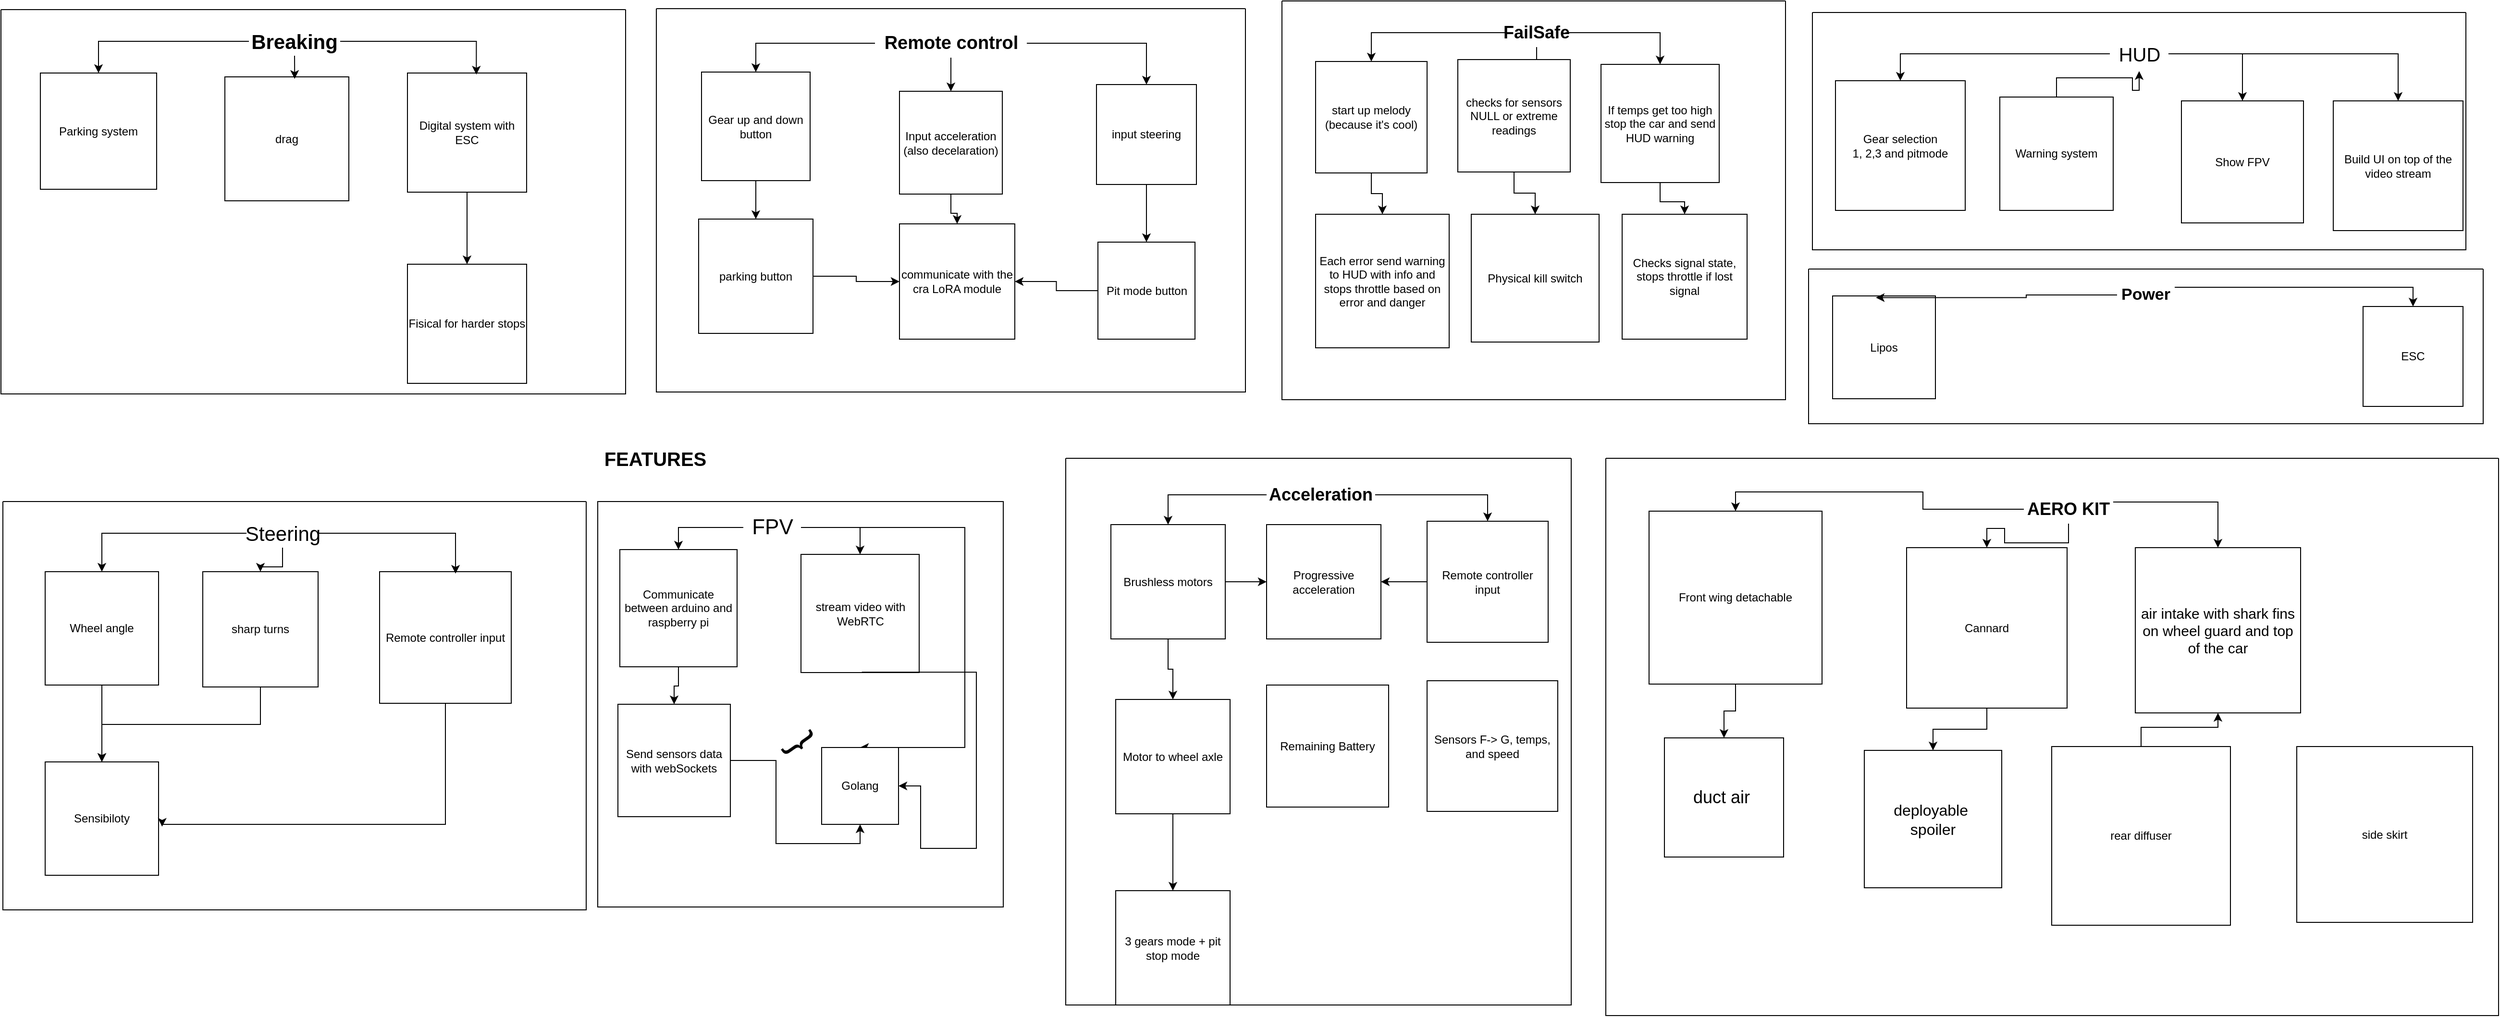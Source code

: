 <mxfile version="28.0.9">
  <diagram name="Page-1" id="JxidGCts-E5ZQeckzJOy">
    <mxGraphModel dx="1913" dy="1540" grid="0" gridSize="10" guides="1" tooltips="1" connect="1" arrows="1" fold="1" page="0" pageScale="1" pageWidth="827" pageHeight="1169" math="0" shadow="0">
      <root>
        <mxCell id="0" />
        <mxCell id="1" parent="0" />
        <mxCell id="IJfCRK938yNYVS1qdQrZ-1" value="" style="whiteSpace=wrap;html=1;aspect=fixed;" parent="1" vertex="1">
          <mxGeometry x="95" y="119" width="422" height="422" as="geometry" />
        </mxCell>
        <mxCell id="IJfCRK938yNYVS1qdQrZ-3" value="&lt;font style=&quot;font-size: 20px;&quot;&gt;&lt;b&gt;FEATURES&lt;/b&gt;&lt;/font&gt;" style="text;html=1;align=center;verticalAlign=middle;whiteSpace=wrap;rounded=0;" parent="1" vertex="1">
          <mxGeometry x="125" y="59" width="60" height="30" as="geometry" />
        </mxCell>
        <mxCell id="IJfCRK938yNYVS1qdQrZ-8" style="edgeStyle=orthogonalEdgeStyle;rounded=0;orthogonalLoop=1;jettySize=auto;html=1;exitX=0.5;exitY=1;exitDx=0;exitDy=0;" parent="1" source="IJfCRK938yNYVS1qdQrZ-4" target="IJfCRK938yNYVS1qdQrZ-7" edge="1">
          <mxGeometry relative="1" as="geometry" />
        </mxCell>
        <mxCell id="IJfCRK938yNYVS1qdQrZ-4" value="Communicate between arduino and raspberry pi" style="whiteSpace=wrap;html=1;aspect=fixed;" parent="1" vertex="1">
          <mxGeometry x="118" y="169" width="122" height="122" as="geometry" />
        </mxCell>
        <mxCell id="IJfCRK938yNYVS1qdQrZ-6" style="edgeStyle=orthogonalEdgeStyle;rounded=0;orthogonalLoop=1;jettySize=auto;html=1;entryX=0.5;entryY=0;entryDx=0;entryDy=0;exitX=0;exitY=0.5;exitDx=0;exitDy=0;" parent="1" source="IJfCRK938yNYVS1qdQrZ-5" target="IJfCRK938yNYVS1qdQrZ-4" edge="1">
          <mxGeometry relative="1" as="geometry" />
        </mxCell>
        <mxCell id="IJfCRK938yNYVS1qdQrZ-10" style="edgeStyle=orthogonalEdgeStyle;rounded=0;orthogonalLoop=1;jettySize=auto;html=1;entryX=0.5;entryY=0;entryDx=0;entryDy=0;exitX=1;exitY=0.5;exitDx=0;exitDy=0;" parent="1" source="IJfCRK938yNYVS1qdQrZ-5" target="IJfCRK938yNYVS1qdQrZ-9" edge="1">
          <mxGeometry relative="1" as="geometry" />
        </mxCell>
        <mxCell id="IJfCRK938yNYVS1qdQrZ-13" style="edgeStyle=orthogonalEdgeStyle;rounded=0;orthogonalLoop=1;jettySize=auto;html=1;entryX=0.5;entryY=0;entryDx=0;entryDy=0;" parent="1" source="IJfCRK938yNYVS1qdQrZ-5" target="IJfCRK938yNYVS1qdQrZ-12" edge="1">
          <mxGeometry relative="1" as="geometry">
            <Array as="points">
              <mxPoint x="477" y="146" />
              <mxPoint x="477" y="375" />
            </Array>
          </mxGeometry>
        </mxCell>
        <mxCell id="IJfCRK938yNYVS1qdQrZ-5" value="&lt;font style=&quot;font-size: 22px;&quot;&gt;FPV&lt;/font&gt;" style="text;html=1;align=center;verticalAlign=middle;whiteSpace=wrap;rounded=0;" parent="1" vertex="1">
          <mxGeometry x="246.5" y="131" width="60" height="30" as="geometry" />
        </mxCell>
        <mxCell id="IJfCRK938yNYVS1qdQrZ-15" style="edgeStyle=orthogonalEdgeStyle;rounded=0;orthogonalLoop=1;jettySize=auto;html=1;entryX=0.5;entryY=1;entryDx=0;entryDy=0;" parent="1" source="IJfCRK938yNYVS1qdQrZ-7" target="IJfCRK938yNYVS1qdQrZ-12" edge="1">
          <mxGeometry relative="1" as="geometry" />
        </mxCell>
        <mxCell id="IJfCRK938yNYVS1qdQrZ-7" value="Send sensors data with webSockets" style="whiteSpace=wrap;html=1;aspect=fixed;" parent="1" vertex="1">
          <mxGeometry x="116" y="330" width="117" height="117" as="geometry" />
        </mxCell>
        <mxCell id="IJfCRK938yNYVS1qdQrZ-9" value="stream video with WebRTC" style="whiteSpace=wrap;html=1;aspect=fixed;" parent="1" vertex="1">
          <mxGeometry x="306.5" y="174" width="123" height="123" as="geometry" />
        </mxCell>
        <mxCell id="IJfCRK938yNYVS1qdQrZ-14" style="edgeStyle=orthogonalEdgeStyle;rounded=0;orthogonalLoop=1;jettySize=auto;html=1;exitX=0.25;exitY=0;exitDx=0;exitDy=0;entryX=1;entryY=0.5;entryDx=0;entryDy=0;" parent="1" source="IJfCRK938yNYVS1qdQrZ-11" target="IJfCRK938yNYVS1qdQrZ-12" edge="1">
          <mxGeometry relative="1" as="geometry">
            <Array as="points">
              <mxPoint x="489" y="297" />
              <mxPoint x="489" y="480" />
              <mxPoint x="431" y="480" />
              <mxPoint x="431" y="415" />
            </Array>
          </mxGeometry>
        </mxCell>
        <mxCell id="IJfCRK938yNYVS1qdQrZ-11" value="&lt;font style=&quot;font-size: 40px;&quot;&gt;}&lt;/font&gt;" style="text;html=1;align=center;verticalAlign=middle;whiteSpace=wrap;rounded=0;rotation=55;" parent="1" vertex="1">
          <mxGeometry x="261" y="277" width="95" height="183" as="geometry" />
        </mxCell>
        <mxCell id="IJfCRK938yNYVS1qdQrZ-12" value="Golang" style="whiteSpace=wrap;html=1;aspect=fixed;" parent="1" vertex="1">
          <mxGeometry x="328" y="375" width="80" height="80" as="geometry" />
        </mxCell>
        <mxCell id="IJfCRK938yNYVS1qdQrZ-16" value="" style="swimlane;startSize=0;" parent="1" vertex="1">
          <mxGeometry x="582" y="74" width="526" height="569" as="geometry" />
        </mxCell>
        <mxCell id="IJfCRK938yNYVS1qdQrZ-19" style="edgeStyle=orthogonalEdgeStyle;rounded=0;orthogonalLoop=1;jettySize=auto;html=1;entryX=0.5;entryY=0;entryDx=0;entryDy=0;" parent="IJfCRK938yNYVS1qdQrZ-16" source="IJfCRK938yNYVS1qdQrZ-17" target="IJfCRK938yNYVS1qdQrZ-18" edge="1">
          <mxGeometry relative="1" as="geometry" />
        </mxCell>
        <mxCell id="IJfCRK938yNYVS1qdQrZ-21" style="edgeStyle=orthogonalEdgeStyle;rounded=0;orthogonalLoop=1;jettySize=auto;html=1;entryX=0.5;entryY=0;entryDx=0;entryDy=0;" parent="IJfCRK938yNYVS1qdQrZ-16" source="IJfCRK938yNYVS1qdQrZ-17" target="IJfCRK938yNYVS1qdQrZ-20" edge="1">
          <mxGeometry relative="1" as="geometry" />
        </mxCell>
        <mxCell id="IJfCRK938yNYVS1qdQrZ-17" value="&lt;font style=&quot;font-size: 18px;&quot;&gt;&lt;b&gt;Acceleration&lt;/b&gt;&lt;/font&gt;" style="text;html=1;align=center;verticalAlign=middle;whiteSpace=wrap;rounded=0;" parent="IJfCRK938yNYVS1qdQrZ-16" vertex="1">
          <mxGeometry x="209" y="23" width="113" height="30" as="geometry" />
        </mxCell>
        <mxCell id="IJfCRK938yNYVS1qdQrZ-23" value="" style="edgeStyle=orthogonalEdgeStyle;rounded=0;orthogonalLoop=1;jettySize=auto;html=1;" parent="IJfCRK938yNYVS1qdQrZ-16" source="IJfCRK938yNYVS1qdQrZ-18" target="IJfCRK938yNYVS1qdQrZ-22" edge="1">
          <mxGeometry relative="1" as="geometry" />
        </mxCell>
        <mxCell id="IJfCRK938yNYVS1qdQrZ-26" value="" style="edgeStyle=orthogonalEdgeStyle;rounded=0;orthogonalLoop=1;jettySize=auto;html=1;" parent="IJfCRK938yNYVS1qdQrZ-16" source="IJfCRK938yNYVS1qdQrZ-18" target="IJfCRK938yNYVS1qdQrZ-25" edge="1">
          <mxGeometry relative="1" as="geometry" />
        </mxCell>
        <mxCell id="IJfCRK938yNYVS1qdQrZ-18" value="Brushless motors" style="whiteSpace=wrap;html=1;aspect=fixed;" parent="IJfCRK938yNYVS1qdQrZ-16" vertex="1">
          <mxGeometry x="47" y="69" width="119" height="119" as="geometry" />
        </mxCell>
        <mxCell id="IJfCRK938yNYVS1qdQrZ-24" style="edgeStyle=orthogonalEdgeStyle;rounded=0;orthogonalLoop=1;jettySize=auto;html=1;entryX=1;entryY=0.5;entryDx=0;entryDy=0;" parent="IJfCRK938yNYVS1qdQrZ-16" source="IJfCRK938yNYVS1qdQrZ-20" target="IJfCRK938yNYVS1qdQrZ-22" edge="1">
          <mxGeometry relative="1" as="geometry" />
        </mxCell>
        <mxCell id="IJfCRK938yNYVS1qdQrZ-20" value="Remote controller input" style="whiteSpace=wrap;html=1;aspect=fixed;" parent="IJfCRK938yNYVS1qdQrZ-16" vertex="1">
          <mxGeometry x="376" y="65.5" width="126" height="126" as="geometry" />
        </mxCell>
        <mxCell id="IJfCRK938yNYVS1qdQrZ-22" value="Progressive acceleration" style="whiteSpace=wrap;html=1;aspect=fixed;" parent="IJfCRK938yNYVS1qdQrZ-16" vertex="1">
          <mxGeometry x="209" y="69" width="119" height="119" as="geometry" />
        </mxCell>
        <mxCell id="IJfCRK938yNYVS1qdQrZ-82" value="" style="edgeStyle=orthogonalEdgeStyle;rounded=0;orthogonalLoop=1;jettySize=auto;html=1;" parent="IJfCRK938yNYVS1qdQrZ-16" source="IJfCRK938yNYVS1qdQrZ-25" target="IJfCRK938yNYVS1qdQrZ-81" edge="1">
          <mxGeometry relative="1" as="geometry" />
        </mxCell>
        <mxCell id="IJfCRK938yNYVS1qdQrZ-25" value="Motor to wheel axle" style="whiteSpace=wrap;html=1;aspect=fixed;" parent="IJfCRK938yNYVS1qdQrZ-16" vertex="1">
          <mxGeometry x="52" y="251" width="119" height="119" as="geometry" />
        </mxCell>
        <mxCell id="IJfCRK938yNYVS1qdQrZ-27" value="Remaining Battery" style="whiteSpace=wrap;html=1;aspect=fixed;" parent="IJfCRK938yNYVS1qdQrZ-16" vertex="1">
          <mxGeometry x="209" y="236" width="127" height="127" as="geometry" />
        </mxCell>
        <mxCell id="IJfCRK938yNYVS1qdQrZ-28" value="Sensors F-&amp;gt; G, temps, and speed" style="whiteSpace=wrap;html=1;aspect=fixed;" parent="IJfCRK938yNYVS1qdQrZ-16" vertex="1">
          <mxGeometry x="376" y="231.5" width="136" height="136" as="geometry" />
        </mxCell>
        <mxCell id="IJfCRK938yNYVS1qdQrZ-81" value="3 gears mode + pit stop mode" style="whiteSpace=wrap;html=1;aspect=fixed;" parent="IJfCRK938yNYVS1qdQrZ-16" vertex="1">
          <mxGeometry x="52" y="450" width="119" height="119" as="geometry" />
        </mxCell>
        <mxCell id="IJfCRK938yNYVS1qdQrZ-30" value="" style="swimlane;startSize=0;" parent="1" vertex="1">
          <mxGeometry x="-524" y="119" width="607" height="425" as="geometry" />
        </mxCell>
        <mxCell id="IJfCRK938yNYVS1qdQrZ-34" style="edgeStyle=orthogonalEdgeStyle;rounded=0;orthogonalLoop=1;jettySize=auto;html=1;entryX=0.5;entryY=0;entryDx=0;entryDy=0;" parent="IJfCRK938yNYVS1qdQrZ-30" source="IJfCRK938yNYVS1qdQrZ-31" target="IJfCRK938yNYVS1qdQrZ-33" edge="1">
          <mxGeometry relative="1" as="geometry" />
        </mxCell>
        <mxCell id="IJfCRK938yNYVS1qdQrZ-38" style="edgeStyle=orthogonalEdgeStyle;rounded=0;orthogonalLoop=1;jettySize=auto;html=1;entryX=0.5;entryY=0;entryDx=0;entryDy=0;" parent="IJfCRK938yNYVS1qdQrZ-30" source="IJfCRK938yNYVS1qdQrZ-31" target="IJfCRK938yNYVS1qdQrZ-35" edge="1">
          <mxGeometry relative="1" as="geometry" />
        </mxCell>
        <mxCell id="IJfCRK938yNYVS1qdQrZ-31" value="&lt;font style=&quot;font-size: 21px;&quot;&gt;Steering&lt;/font&gt;" style="text;html=1;align=center;verticalAlign=middle;whiteSpace=wrap;rounded=0;" parent="IJfCRK938yNYVS1qdQrZ-30" vertex="1">
          <mxGeometry x="253.5" y="18" width="75" height="30" as="geometry" />
        </mxCell>
        <mxCell id="IJfCRK938yNYVS1qdQrZ-40" value="" style="edgeStyle=orthogonalEdgeStyle;rounded=0;orthogonalLoop=1;jettySize=auto;html=1;" parent="IJfCRK938yNYVS1qdQrZ-30" source="IJfCRK938yNYVS1qdQrZ-33" target="IJfCRK938yNYVS1qdQrZ-39" edge="1">
          <mxGeometry relative="1" as="geometry" />
        </mxCell>
        <mxCell id="IJfCRK938yNYVS1qdQrZ-33" value="Wheel angle" style="whiteSpace=wrap;html=1;aspect=fixed;" parent="IJfCRK938yNYVS1qdQrZ-30" vertex="1">
          <mxGeometry x="44" y="73" width="118" height="118" as="geometry" />
        </mxCell>
        <mxCell id="IJfCRK938yNYVS1qdQrZ-41" style="edgeStyle=orthogonalEdgeStyle;rounded=0;orthogonalLoop=1;jettySize=auto;html=1;exitX=0.5;exitY=1;exitDx=0;exitDy=0;entryX=0.5;entryY=0;entryDx=0;entryDy=0;" parent="IJfCRK938yNYVS1qdQrZ-30" source="IJfCRK938yNYVS1qdQrZ-35" target="IJfCRK938yNYVS1qdQrZ-39" edge="1">
          <mxGeometry relative="1" as="geometry" />
        </mxCell>
        <mxCell id="IJfCRK938yNYVS1qdQrZ-35" value="sharp turns" style="whiteSpace=wrap;html=1;aspect=fixed;" parent="IJfCRK938yNYVS1qdQrZ-30" vertex="1">
          <mxGeometry x="208" y="73" width="120" height="120" as="geometry" />
        </mxCell>
        <mxCell id="IJfCRK938yNYVS1qdQrZ-36" value="Remote controller input" style="whiteSpace=wrap;html=1;aspect=fixed;" parent="IJfCRK938yNYVS1qdQrZ-30" vertex="1">
          <mxGeometry x="392" y="73" width="137" height="137" as="geometry" />
        </mxCell>
        <mxCell id="IJfCRK938yNYVS1qdQrZ-37" style="edgeStyle=orthogonalEdgeStyle;rounded=0;orthogonalLoop=1;jettySize=auto;html=1;exitX=1;exitY=0.5;exitDx=0;exitDy=0;entryX=0.577;entryY=0.015;entryDx=0;entryDy=0;entryPerimeter=0;" parent="IJfCRK938yNYVS1qdQrZ-30" source="IJfCRK938yNYVS1qdQrZ-31" target="IJfCRK938yNYVS1qdQrZ-36" edge="1">
          <mxGeometry relative="1" as="geometry" />
        </mxCell>
        <mxCell id="IJfCRK938yNYVS1qdQrZ-39" value="Sensibiloty" style="whiteSpace=wrap;html=1;aspect=fixed;" parent="IJfCRK938yNYVS1qdQrZ-30" vertex="1">
          <mxGeometry x="44" y="271" width="118" height="118" as="geometry" />
        </mxCell>
        <mxCell id="IJfCRK938yNYVS1qdQrZ-42" style="edgeStyle=orthogonalEdgeStyle;rounded=0;orthogonalLoop=1;jettySize=auto;html=1;exitX=0.5;exitY=1;exitDx=0;exitDy=0;entryX=1.031;entryY=0.571;entryDx=0;entryDy=0;entryPerimeter=0;" parent="IJfCRK938yNYVS1qdQrZ-30" source="IJfCRK938yNYVS1qdQrZ-36" target="IJfCRK938yNYVS1qdQrZ-39" edge="1">
          <mxGeometry relative="1" as="geometry">
            <Array as="points">
              <mxPoint x="461" y="336" />
              <mxPoint x="166" y="336" />
            </Array>
          </mxGeometry>
        </mxCell>
        <mxCell id="IJfCRK938yNYVS1qdQrZ-43" value="" style="swimlane;startSize=0;" parent="1" vertex="1">
          <mxGeometry x="-526" y="-393" width="650" height="400" as="geometry" />
        </mxCell>
        <mxCell id="IJfCRK938yNYVS1qdQrZ-47" style="edgeStyle=orthogonalEdgeStyle;rounded=0;orthogonalLoop=1;jettySize=auto;html=1;entryX=0.5;entryY=0;entryDx=0;entryDy=0;" parent="IJfCRK938yNYVS1qdQrZ-43" source="IJfCRK938yNYVS1qdQrZ-45" target="IJfCRK938yNYVS1qdQrZ-46" edge="1">
          <mxGeometry relative="1" as="geometry" />
        </mxCell>
        <mxCell id="IJfCRK938yNYVS1qdQrZ-45" value="&lt;font style=&quot;font-size: 21px;&quot;&gt;&lt;b&gt;Breaking&lt;/b&gt;&lt;/font&gt;" style="text;html=1;align=center;verticalAlign=middle;whiteSpace=wrap;rounded=0;" parent="IJfCRK938yNYVS1qdQrZ-43" vertex="1">
          <mxGeometry x="258" y="18" width="95" height="30" as="geometry" />
        </mxCell>
        <mxCell id="IJfCRK938yNYVS1qdQrZ-46" value="Parking system" style="whiteSpace=wrap;html=1;aspect=fixed;" parent="IJfCRK938yNYVS1qdQrZ-43" vertex="1">
          <mxGeometry x="41" y="66" width="121" height="121" as="geometry" />
        </mxCell>
        <mxCell id="IJfCRK938yNYVS1qdQrZ-48" value="drag" style="whiteSpace=wrap;html=1;aspect=fixed;" parent="IJfCRK938yNYVS1qdQrZ-43" vertex="1">
          <mxGeometry x="233" y="70" width="129" height="129" as="geometry" />
        </mxCell>
        <mxCell id="IJfCRK938yNYVS1qdQrZ-49" style="edgeStyle=orthogonalEdgeStyle;rounded=0;orthogonalLoop=1;jettySize=auto;html=1;exitX=0.5;exitY=1;exitDx=0;exitDy=0;entryX=0.563;entryY=0.016;entryDx=0;entryDy=0;entryPerimeter=0;" parent="IJfCRK938yNYVS1qdQrZ-43" source="IJfCRK938yNYVS1qdQrZ-45" target="IJfCRK938yNYVS1qdQrZ-48" edge="1">
          <mxGeometry relative="1" as="geometry" />
        </mxCell>
        <mxCell id="IJfCRK938yNYVS1qdQrZ-54" value="" style="edgeStyle=orthogonalEdgeStyle;rounded=0;orthogonalLoop=1;jettySize=auto;html=1;" parent="IJfCRK938yNYVS1qdQrZ-43" source="IJfCRK938yNYVS1qdQrZ-50" target="IJfCRK938yNYVS1qdQrZ-53" edge="1">
          <mxGeometry relative="1" as="geometry" />
        </mxCell>
        <mxCell id="IJfCRK938yNYVS1qdQrZ-50" value="Digital system with ESC" style="whiteSpace=wrap;html=1;aspect=fixed;" parent="IJfCRK938yNYVS1qdQrZ-43" vertex="1">
          <mxGeometry x="423" y="66" width="124" height="124" as="geometry" />
        </mxCell>
        <mxCell id="IJfCRK938yNYVS1qdQrZ-51" style="edgeStyle=orthogonalEdgeStyle;rounded=0;orthogonalLoop=1;jettySize=auto;html=1;entryX=0.578;entryY=0.013;entryDx=0;entryDy=0;entryPerimeter=0;" parent="IJfCRK938yNYVS1qdQrZ-43" source="IJfCRK938yNYVS1qdQrZ-45" target="IJfCRK938yNYVS1qdQrZ-50" edge="1">
          <mxGeometry relative="1" as="geometry" />
        </mxCell>
        <mxCell id="IJfCRK938yNYVS1qdQrZ-53" value="Fisical for harder stops" style="whiteSpace=wrap;html=1;aspect=fixed;" parent="IJfCRK938yNYVS1qdQrZ-43" vertex="1">
          <mxGeometry x="423" y="265" width="124" height="124" as="geometry" />
        </mxCell>
        <mxCell id="IJfCRK938yNYVS1qdQrZ-55" value="" style="swimlane;startSize=0;" parent="1" vertex="1">
          <mxGeometry x="156" y="-394" width="613" height="399" as="geometry" />
        </mxCell>
        <mxCell id="IJfCRK938yNYVS1qdQrZ-59" style="edgeStyle=orthogonalEdgeStyle;rounded=0;orthogonalLoop=1;jettySize=auto;html=1;entryX=0.5;entryY=0;entryDx=0;entryDy=0;" parent="IJfCRK938yNYVS1qdQrZ-55" source="IJfCRK938yNYVS1qdQrZ-57" target="IJfCRK938yNYVS1qdQrZ-58" edge="1">
          <mxGeometry relative="1" as="geometry" />
        </mxCell>
        <mxCell id="IJfCRK938yNYVS1qdQrZ-61" value="" style="edgeStyle=orthogonalEdgeStyle;rounded=0;orthogonalLoop=1;jettySize=auto;html=1;" parent="IJfCRK938yNYVS1qdQrZ-55" source="IJfCRK938yNYVS1qdQrZ-57" target="IJfCRK938yNYVS1qdQrZ-60" edge="1">
          <mxGeometry relative="1" as="geometry" />
        </mxCell>
        <mxCell id="IJfCRK938yNYVS1qdQrZ-63" style="edgeStyle=orthogonalEdgeStyle;rounded=0;orthogonalLoop=1;jettySize=auto;html=1;exitX=1;exitY=0.5;exitDx=0;exitDy=0;entryX=0.5;entryY=0;entryDx=0;entryDy=0;" parent="IJfCRK938yNYVS1qdQrZ-55" source="IJfCRK938yNYVS1qdQrZ-57" target="IJfCRK938yNYVS1qdQrZ-62" edge="1">
          <mxGeometry relative="1" as="geometry" />
        </mxCell>
        <mxCell id="IJfCRK938yNYVS1qdQrZ-57" value="&lt;font style=&quot;font-size: 19px;&quot;&gt;&lt;b&gt;Remote control&lt;/b&gt;&lt;/font&gt;" style="text;html=1;align=center;verticalAlign=middle;whiteSpace=wrap;rounded=0;" parent="IJfCRK938yNYVS1qdQrZ-55" vertex="1">
          <mxGeometry x="227.5" y="21" width="158" height="30" as="geometry" />
        </mxCell>
        <mxCell id="IJfCRK938yNYVS1qdQrZ-65" value="" style="edgeStyle=orthogonalEdgeStyle;rounded=0;orthogonalLoop=1;jettySize=auto;html=1;" parent="IJfCRK938yNYVS1qdQrZ-55" source="IJfCRK938yNYVS1qdQrZ-58" target="IJfCRK938yNYVS1qdQrZ-64" edge="1">
          <mxGeometry relative="1" as="geometry" />
        </mxCell>
        <mxCell id="IJfCRK938yNYVS1qdQrZ-58" value="Gear up and down button" style="whiteSpace=wrap;html=1;aspect=fixed;" parent="IJfCRK938yNYVS1qdQrZ-55" vertex="1">
          <mxGeometry x="47" y="66" width="113" height="113" as="geometry" />
        </mxCell>
        <mxCell id="IJfCRK938yNYVS1qdQrZ-67" value="" style="edgeStyle=orthogonalEdgeStyle;rounded=0;orthogonalLoop=1;jettySize=auto;html=1;" parent="IJfCRK938yNYVS1qdQrZ-55" source="IJfCRK938yNYVS1qdQrZ-60" target="IJfCRK938yNYVS1qdQrZ-66" edge="1">
          <mxGeometry relative="1" as="geometry" />
        </mxCell>
        <mxCell id="IJfCRK938yNYVS1qdQrZ-60" value="Input acceleration (also decelaration)" style="whiteSpace=wrap;html=1;aspect=fixed;" parent="IJfCRK938yNYVS1qdQrZ-55" vertex="1">
          <mxGeometry x="253" y="86" width="107" height="107" as="geometry" />
        </mxCell>
        <mxCell id="IJfCRK938yNYVS1qdQrZ-62" value="input steering" style="whiteSpace=wrap;html=1;aspect=fixed;" parent="IJfCRK938yNYVS1qdQrZ-55" vertex="1">
          <mxGeometry x="458" y="79" width="104" height="104" as="geometry" />
        </mxCell>
        <mxCell id="IJfCRK938yNYVS1qdQrZ-69" style="edgeStyle=orthogonalEdgeStyle;rounded=0;orthogonalLoop=1;jettySize=auto;html=1;exitX=1;exitY=0.5;exitDx=0;exitDy=0;entryX=0;entryY=0.5;entryDx=0;entryDy=0;" parent="IJfCRK938yNYVS1qdQrZ-55" source="IJfCRK938yNYVS1qdQrZ-64" target="IJfCRK938yNYVS1qdQrZ-66" edge="1">
          <mxGeometry relative="1" as="geometry" />
        </mxCell>
        <mxCell id="IJfCRK938yNYVS1qdQrZ-64" value="parking button" style="whiteSpace=wrap;html=1;aspect=fixed;" parent="IJfCRK938yNYVS1qdQrZ-55" vertex="1">
          <mxGeometry x="44" y="219" width="119" height="119" as="geometry" />
        </mxCell>
        <mxCell id="IJfCRK938yNYVS1qdQrZ-66" value="communicate with the cra LoRA module" style="whiteSpace=wrap;html=1;aspect=fixed;" parent="IJfCRK938yNYVS1qdQrZ-55" vertex="1">
          <mxGeometry x="253" y="224" width="120" height="120" as="geometry" />
        </mxCell>
        <mxCell id="IJfCRK938yNYVS1qdQrZ-68" style="edgeStyle=orthogonalEdgeStyle;rounded=0;orthogonalLoop=1;jettySize=auto;html=1;exitX=0.5;exitY=1;exitDx=0;exitDy=0;entryX=0.5;entryY=0;entryDx=0;entryDy=0;" parent="IJfCRK938yNYVS1qdQrZ-55" source="IJfCRK938yNYVS1qdQrZ-62" target="IJfCRK938yNYVS1qdQrZ-79" edge="1">
          <mxGeometry relative="1" as="geometry">
            <mxPoint x="513" y="256" as="targetPoint" />
          </mxGeometry>
        </mxCell>
        <mxCell id="IJfCRK938yNYVS1qdQrZ-80" style="edgeStyle=orthogonalEdgeStyle;rounded=0;orthogonalLoop=1;jettySize=auto;html=1;exitX=0;exitY=0.5;exitDx=0;exitDy=0;entryX=1;entryY=0.5;entryDx=0;entryDy=0;" parent="IJfCRK938yNYVS1qdQrZ-55" source="IJfCRK938yNYVS1qdQrZ-79" target="IJfCRK938yNYVS1qdQrZ-66" edge="1">
          <mxGeometry relative="1" as="geometry" />
        </mxCell>
        <mxCell id="IJfCRK938yNYVS1qdQrZ-79" value="Pit mode button" style="whiteSpace=wrap;html=1;aspect=fixed;" parent="IJfCRK938yNYVS1qdQrZ-55" vertex="1">
          <mxGeometry x="459.5" y="243" width="101" height="101" as="geometry" />
        </mxCell>
        <mxCell id="IJfCRK938yNYVS1qdQrZ-70" value="" style="swimlane;startSize=0;" parent="1" vertex="1">
          <mxGeometry x="807" y="-402" width="524" height="415" as="geometry" />
        </mxCell>
        <mxCell id="IJfCRK938yNYVS1qdQrZ-73" style="edgeStyle=orthogonalEdgeStyle;rounded=0;orthogonalLoop=1;jettySize=auto;html=1;entryX=0.5;entryY=0;entryDx=0;entryDy=0;" parent="IJfCRK938yNYVS1qdQrZ-70" source="IJfCRK938yNYVS1qdQrZ-71" target="IJfCRK938yNYVS1qdQrZ-72" edge="1">
          <mxGeometry relative="1" as="geometry" />
        </mxCell>
        <mxCell id="IJfCRK938yNYVS1qdQrZ-75" value="" style="edgeStyle=orthogonalEdgeStyle;rounded=0;orthogonalLoop=1;jettySize=auto;html=1;" parent="IJfCRK938yNYVS1qdQrZ-70" source="IJfCRK938yNYVS1qdQrZ-71" target="IJfCRK938yNYVS1qdQrZ-74" edge="1">
          <mxGeometry relative="1" as="geometry" />
        </mxCell>
        <mxCell id="IJfCRK938yNYVS1qdQrZ-77" value="" style="edgeStyle=orthogonalEdgeStyle;rounded=0;orthogonalLoop=1;jettySize=auto;html=1;" parent="IJfCRK938yNYVS1qdQrZ-70" source="IJfCRK938yNYVS1qdQrZ-71" target="IJfCRK938yNYVS1qdQrZ-76" edge="1">
          <mxGeometry relative="1" as="geometry" />
        </mxCell>
        <mxCell id="IJfCRK938yNYVS1qdQrZ-71" value="&lt;font style=&quot;font-size: 18px;&quot;&gt;&lt;b&gt;FailSafe&lt;/b&gt;&lt;/font&gt;" style="text;html=1;align=center;verticalAlign=middle;whiteSpace=wrap;rounded=0;" parent="IJfCRK938yNYVS1qdQrZ-70" vertex="1">
          <mxGeometry x="235" y="18" width="60" height="30" as="geometry" />
        </mxCell>
        <mxCell id="YLGeMCoe8y0h2_cwhy-U-15" value="" style="edgeStyle=orthogonalEdgeStyle;rounded=0;orthogonalLoop=1;jettySize=auto;html=1;" edge="1" parent="IJfCRK938yNYVS1qdQrZ-70" source="IJfCRK938yNYVS1qdQrZ-72" target="IJfCRK938yNYVS1qdQrZ-78">
          <mxGeometry relative="1" as="geometry" />
        </mxCell>
        <mxCell id="IJfCRK938yNYVS1qdQrZ-72" value="start up melody (because it&#39;s cool)" style="whiteSpace=wrap;html=1;aspect=fixed;" parent="IJfCRK938yNYVS1qdQrZ-70" vertex="1">
          <mxGeometry x="35" y="63" width="116" height="116" as="geometry" />
        </mxCell>
        <mxCell id="YLGeMCoe8y0h2_cwhy-U-16" value="" style="edgeStyle=orthogonalEdgeStyle;rounded=0;orthogonalLoop=1;jettySize=auto;html=1;" edge="1" parent="IJfCRK938yNYVS1qdQrZ-70" source="IJfCRK938yNYVS1qdQrZ-74" target="YLGeMCoe8y0h2_cwhy-U-13">
          <mxGeometry relative="1" as="geometry" />
        </mxCell>
        <mxCell id="IJfCRK938yNYVS1qdQrZ-74" value="checks for sensors NULL or extreme readings" style="whiteSpace=wrap;html=1;aspect=fixed;" parent="IJfCRK938yNYVS1qdQrZ-70" vertex="1">
          <mxGeometry x="183" y="61" width="117" height="117" as="geometry" />
        </mxCell>
        <mxCell id="YLGeMCoe8y0h2_cwhy-U-17" value="" style="edgeStyle=orthogonalEdgeStyle;rounded=0;orthogonalLoop=1;jettySize=auto;html=1;" edge="1" parent="IJfCRK938yNYVS1qdQrZ-70" source="IJfCRK938yNYVS1qdQrZ-76" target="YLGeMCoe8y0h2_cwhy-U-14">
          <mxGeometry relative="1" as="geometry" />
        </mxCell>
        <mxCell id="IJfCRK938yNYVS1qdQrZ-76" value="If temps get too high stop the car and send HUD warning" style="whiteSpace=wrap;html=1;aspect=fixed;" parent="IJfCRK938yNYVS1qdQrZ-70" vertex="1">
          <mxGeometry x="332" y="66" width="123" height="123" as="geometry" />
        </mxCell>
        <mxCell id="IJfCRK938yNYVS1qdQrZ-78" value="Each error send warning to HUD with info and stops throttle based on error and danger" style="whiteSpace=wrap;html=1;aspect=fixed;" parent="IJfCRK938yNYVS1qdQrZ-70" vertex="1">
          <mxGeometry x="35" y="222" width="139" height="139" as="geometry" />
        </mxCell>
        <mxCell id="YLGeMCoe8y0h2_cwhy-U-13" value="Physical kill switch" style="whiteSpace=wrap;html=1;aspect=fixed;" vertex="1" parent="IJfCRK938yNYVS1qdQrZ-70">
          <mxGeometry x="197" y="222" width="133" height="133" as="geometry" />
        </mxCell>
        <mxCell id="YLGeMCoe8y0h2_cwhy-U-14" value="Checks signal state, stops throttle if lost signal" style="whiteSpace=wrap;html=1;aspect=fixed;" vertex="1" parent="IJfCRK938yNYVS1qdQrZ-70">
          <mxGeometry x="354" y="222" width="130" height="130" as="geometry" />
        </mxCell>
        <mxCell id="IJfCRK938yNYVS1qdQrZ-84" value="" style="swimlane;startSize=0;" parent="1" vertex="1">
          <mxGeometry x="1359" y="-390" width="680" height="247" as="geometry" />
        </mxCell>
        <mxCell id="IJfCRK938yNYVS1qdQrZ-87" style="edgeStyle=orthogonalEdgeStyle;rounded=0;orthogonalLoop=1;jettySize=auto;html=1;entryX=0.5;entryY=0;entryDx=0;entryDy=0;" parent="IJfCRK938yNYVS1qdQrZ-84" source="IJfCRK938yNYVS1qdQrZ-85" target="IJfCRK938yNYVS1qdQrZ-86" edge="1">
          <mxGeometry relative="1" as="geometry" />
        </mxCell>
        <mxCell id="IJfCRK938yNYVS1qdQrZ-91" style="edgeStyle=orthogonalEdgeStyle;rounded=0;orthogonalLoop=1;jettySize=auto;html=1;entryX=0.5;entryY=0;entryDx=0;entryDy=0;" parent="IJfCRK938yNYVS1qdQrZ-84" source="IJfCRK938yNYVS1qdQrZ-85" target="IJfCRK938yNYVS1qdQrZ-90" edge="1">
          <mxGeometry relative="1" as="geometry" />
        </mxCell>
        <mxCell id="IJfCRK938yNYVS1qdQrZ-93" style="edgeStyle=orthogonalEdgeStyle;rounded=0;orthogonalLoop=1;jettySize=auto;html=1;entryX=0.5;entryY=0;entryDx=0;entryDy=0;" parent="IJfCRK938yNYVS1qdQrZ-84" source="IJfCRK938yNYVS1qdQrZ-85" target="IJfCRK938yNYVS1qdQrZ-92" edge="1">
          <mxGeometry relative="1" as="geometry" />
        </mxCell>
        <mxCell id="IJfCRK938yNYVS1qdQrZ-85" value="&lt;font style=&quot;font-size: 20px;&quot;&gt;HUD&lt;/font&gt;" style="text;html=1;align=center;verticalAlign=middle;resizable=0;points=[];autosize=1;strokeColor=none;fillColor=none;" parent="IJfCRK938yNYVS1qdQrZ-84" vertex="1">
          <mxGeometry x="309.5" y="25" width="61" height="36" as="geometry" />
        </mxCell>
        <mxCell id="IJfCRK938yNYVS1qdQrZ-86" value="Gear selection&lt;div&gt;1, 2,3 and pitmode&lt;/div&gt;" style="whiteSpace=wrap;html=1;aspect=fixed;" parent="IJfCRK938yNYVS1qdQrZ-84" vertex="1">
          <mxGeometry x="24" y="71" width="135" height="135" as="geometry" />
        </mxCell>
        <mxCell id="IJfCRK938yNYVS1qdQrZ-89" value="" style="edgeStyle=orthogonalEdgeStyle;rounded=0;orthogonalLoop=1;jettySize=auto;html=1;" parent="IJfCRK938yNYVS1qdQrZ-84" source="IJfCRK938yNYVS1qdQrZ-88" target="IJfCRK938yNYVS1qdQrZ-85" edge="1">
          <mxGeometry relative="1" as="geometry" />
        </mxCell>
        <mxCell id="IJfCRK938yNYVS1qdQrZ-88" value="Warning system" style="whiteSpace=wrap;html=1;aspect=fixed;" parent="IJfCRK938yNYVS1qdQrZ-84" vertex="1">
          <mxGeometry x="195" y="88" width="118" height="118" as="geometry" />
        </mxCell>
        <mxCell id="IJfCRK938yNYVS1qdQrZ-90" value="Show FPV" style="whiteSpace=wrap;html=1;aspect=fixed;" parent="IJfCRK938yNYVS1qdQrZ-84" vertex="1">
          <mxGeometry x="384" y="92" width="127" height="127" as="geometry" />
        </mxCell>
        <mxCell id="IJfCRK938yNYVS1qdQrZ-92" value="Build UI on top of the video stream" style="whiteSpace=wrap;html=1;aspect=fixed;" parent="IJfCRK938yNYVS1qdQrZ-84" vertex="1">
          <mxGeometry x="542" y="92" width="135" height="135" as="geometry" />
        </mxCell>
        <mxCell id="IJfCRK938yNYVS1qdQrZ-94" value="" style="swimlane;startSize=0;" parent="1" vertex="1">
          <mxGeometry x="1144" y="74" width="929" height="580" as="geometry" />
        </mxCell>
        <mxCell id="YLGeMCoe8y0h2_cwhy-U-2" style="edgeStyle=orthogonalEdgeStyle;rounded=0;orthogonalLoop=1;jettySize=auto;html=1;exitX=0;exitY=0.5;exitDx=0;exitDy=0;entryX=0.5;entryY=0;entryDx=0;entryDy=0;" edge="1" parent="IJfCRK938yNYVS1qdQrZ-94" source="IJfCRK938yNYVS1qdQrZ-95" target="IJfCRK938yNYVS1qdQrZ-96">
          <mxGeometry relative="1" as="geometry" />
        </mxCell>
        <mxCell id="YLGeMCoe8y0h2_cwhy-U-3" style="edgeStyle=orthogonalEdgeStyle;rounded=0;orthogonalLoop=1;jettySize=auto;html=1;exitX=0.5;exitY=1;exitDx=0;exitDy=0;entryX=0.5;entryY=0;entryDx=0;entryDy=0;" edge="1" parent="IJfCRK938yNYVS1qdQrZ-94" source="IJfCRK938yNYVS1qdQrZ-95" target="YLGeMCoe8y0h2_cwhy-U-1">
          <mxGeometry relative="1" as="geometry" />
        </mxCell>
        <mxCell id="YLGeMCoe8y0h2_cwhy-U-5" style="edgeStyle=orthogonalEdgeStyle;rounded=0;orthogonalLoop=1;jettySize=auto;html=1;exitX=1;exitY=0.25;exitDx=0;exitDy=0;entryX=0.5;entryY=0;entryDx=0;entryDy=0;" edge="1" parent="IJfCRK938yNYVS1qdQrZ-94" source="IJfCRK938yNYVS1qdQrZ-95" target="YLGeMCoe8y0h2_cwhy-U-4">
          <mxGeometry relative="1" as="geometry" />
        </mxCell>
        <mxCell id="IJfCRK938yNYVS1qdQrZ-95" value="&lt;font style=&quot;font-size: 18px;&quot;&gt;&lt;b&gt;AERO KIT&lt;/b&gt;&lt;/font&gt;" style="text;html=1;align=center;verticalAlign=middle;whiteSpace=wrap;rounded=0;" parent="IJfCRK938yNYVS1qdQrZ-94" vertex="1">
          <mxGeometry x="435" y="38" width="93" height="30" as="geometry" />
        </mxCell>
        <mxCell id="YLGeMCoe8y0h2_cwhy-U-9" style="edgeStyle=orthogonalEdgeStyle;rounded=0;orthogonalLoop=1;jettySize=auto;html=1;exitX=0.5;exitY=1;exitDx=0;exitDy=0;entryX=0.5;entryY=0;entryDx=0;entryDy=0;" edge="1" parent="IJfCRK938yNYVS1qdQrZ-94" source="IJfCRK938yNYVS1qdQrZ-96" target="YLGeMCoe8y0h2_cwhy-U-6">
          <mxGeometry relative="1" as="geometry" />
        </mxCell>
        <mxCell id="IJfCRK938yNYVS1qdQrZ-96" value="Front wing detachable" style="whiteSpace=wrap;html=1;aspect=fixed;" parent="IJfCRK938yNYVS1qdQrZ-94" vertex="1">
          <mxGeometry x="45" y="55" width="180" height="180" as="geometry" />
        </mxCell>
        <mxCell id="YLGeMCoe8y0h2_cwhy-U-10" value="" style="edgeStyle=orthogonalEdgeStyle;rounded=0;orthogonalLoop=1;jettySize=auto;html=1;" edge="1" parent="IJfCRK938yNYVS1qdQrZ-94" source="YLGeMCoe8y0h2_cwhy-U-1" target="YLGeMCoe8y0h2_cwhy-U-7">
          <mxGeometry relative="1" as="geometry" />
        </mxCell>
        <mxCell id="YLGeMCoe8y0h2_cwhy-U-1" value="Cannard" style="whiteSpace=wrap;html=1;aspect=fixed;" vertex="1" parent="IJfCRK938yNYVS1qdQrZ-94">
          <mxGeometry x="313" y="93" width="167" height="167" as="geometry" />
        </mxCell>
        <mxCell id="YLGeMCoe8y0h2_cwhy-U-4" value="&lt;font style=&quot;font-size: 15px;&quot;&gt;air intake with shark fins on wheel guard and top of the car&lt;/font&gt;" style="whiteSpace=wrap;html=1;aspect=fixed;" vertex="1" parent="IJfCRK938yNYVS1qdQrZ-94">
          <mxGeometry x="551" y="93" width="172" height="172" as="geometry" />
        </mxCell>
        <mxCell id="YLGeMCoe8y0h2_cwhy-U-6" value="&lt;font style=&quot;font-size: 18px;&quot;&gt;duct air&amp;nbsp;&lt;/font&gt;" style="whiteSpace=wrap;html=1;aspect=fixed;" vertex="1" parent="IJfCRK938yNYVS1qdQrZ-94">
          <mxGeometry x="61" y="291" width="124" height="124" as="geometry" />
        </mxCell>
        <mxCell id="YLGeMCoe8y0h2_cwhy-U-7" value="&lt;font style=&quot;font-size: 16px;&quot;&gt;deployable&amp;nbsp;&lt;/font&gt;&lt;div&gt;&lt;font style=&quot;font-size: 16px;&quot;&gt;spoiler&lt;/font&gt;&lt;/div&gt;" style="whiteSpace=wrap;html=1;aspect=fixed;" vertex="1" parent="IJfCRK938yNYVS1qdQrZ-94">
          <mxGeometry x="269" y="304" width="143" height="143" as="geometry" />
        </mxCell>
        <mxCell id="YLGeMCoe8y0h2_cwhy-U-11" value="" style="edgeStyle=orthogonalEdgeStyle;rounded=0;orthogonalLoop=1;jettySize=auto;html=1;" edge="1" parent="IJfCRK938yNYVS1qdQrZ-94" source="YLGeMCoe8y0h2_cwhy-U-8" target="YLGeMCoe8y0h2_cwhy-U-4">
          <mxGeometry relative="1" as="geometry" />
        </mxCell>
        <mxCell id="YLGeMCoe8y0h2_cwhy-U-8" value="rear diffuser" style="whiteSpace=wrap;html=1;aspect=fixed;" vertex="1" parent="IJfCRK938yNYVS1qdQrZ-94">
          <mxGeometry x="464" y="300" width="186" height="186" as="geometry" />
        </mxCell>
        <mxCell id="YLGeMCoe8y0h2_cwhy-U-12" value="side skirt" style="whiteSpace=wrap;html=1;aspect=fixed;" vertex="1" parent="IJfCRK938yNYVS1qdQrZ-94">
          <mxGeometry x="719" y="300" width="183" height="183" as="geometry" />
        </mxCell>
        <mxCell id="YLGeMCoe8y0h2_cwhy-U-19" value="" style="swimlane;startSize=0;" vertex="1" parent="1">
          <mxGeometry x="1355" y="-123" width="702" height="161" as="geometry" />
        </mxCell>
        <mxCell id="YLGeMCoe8y0h2_cwhy-U-26" style="edgeStyle=orthogonalEdgeStyle;rounded=0;orthogonalLoop=1;jettySize=auto;html=1;entryX=0.5;entryY=0;entryDx=0;entryDy=0;" edge="1" parent="YLGeMCoe8y0h2_cwhy-U-19" source="YLGeMCoe8y0h2_cwhy-U-20" target="YLGeMCoe8y0h2_cwhy-U-22">
          <mxGeometry relative="1" as="geometry">
            <Array as="points">
              <mxPoint x="629" y="19" />
            </Array>
          </mxGeometry>
        </mxCell>
        <mxCell id="YLGeMCoe8y0h2_cwhy-U-20" value="&lt;b&gt;&lt;font style=&quot;font-size: 17px;&quot;&gt;Power&lt;/font&gt;&lt;/b&gt;" style="text;html=1;align=center;verticalAlign=middle;whiteSpace=wrap;rounded=0;" vertex="1" parent="YLGeMCoe8y0h2_cwhy-U-19">
          <mxGeometry x="321" y="12" width="60" height="30" as="geometry" />
        </mxCell>
        <mxCell id="YLGeMCoe8y0h2_cwhy-U-21" value="Lipos" style="whiteSpace=wrap;html=1;aspect=fixed;" vertex="1" parent="YLGeMCoe8y0h2_cwhy-U-19">
          <mxGeometry x="25" y="28" width="107" height="107" as="geometry" />
        </mxCell>
        <mxCell id="YLGeMCoe8y0h2_cwhy-U-22" value="ESC" style="whiteSpace=wrap;html=1;aspect=fixed;" vertex="1" parent="YLGeMCoe8y0h2_cwhy-U-19">
          <mxGeometry x="577" y="39" width="104" height="104" as="geometry" />
        </mxCell>
        <mxCell id="YLGeMCoe8y0h2_cwhy-U-27" style="edgeStyle=orthogonalEdgeStyle;rounded=0;orthogonalLoop=1;jettySize=auto;html=1;entryX=0.421;entryY=0.016;entryDx=0;entryDy=0;entryPerimeter=0;" edge="1" parent="YLGeMCoe8y0h2_cwhy-U-19" source="YLGeMCoe8y0h2_cwhy-U-20" target="YLGeMCoe8y0h2_cwhy-U-21">
          <mxGeometry relative="1" as="geometry" />
        </mxCell>
      </root>
    </mxGraphModel>
  </diagram>
</mxfile>
